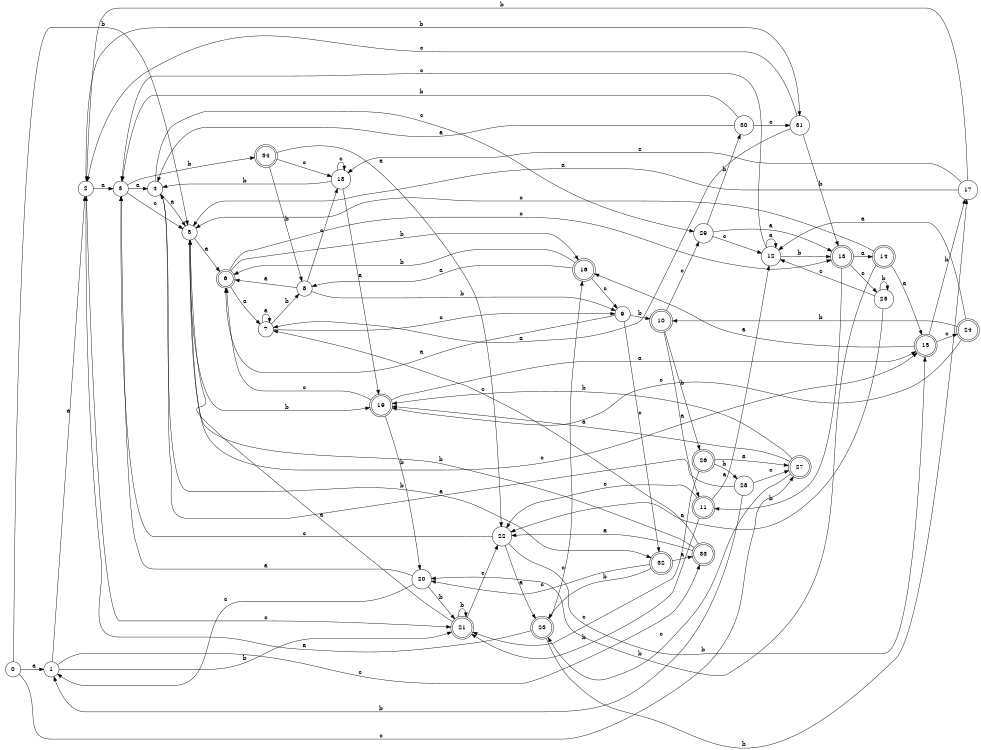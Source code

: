 digraph n28_5 {
__start0 [label="" shape="none"];

rankdir=LR;
size="8,5";

s0 [style="filled", color="black", fillcolor="white" shape="circle", label="0"];
s1 [style="filled", color="black", fillcolor="white" shape="circle", label="1"];
s2 [style="filled", color="black", fillcolor="white" shape="circle", label="2"];
s3 [style="filled", color="black", fillcolor="white" shape="circle", label="3"];
s4 [style="filled", color="black", fillcolor="white" shape="circle", label="4"];
s5 [style="filled", color="black", fillcolor="white" shape="circle", label="5"];
s6 [style="rounded,filled", color="black", fillcolor="white" shape="doublecircle", label="6"];
s7 [style="filled", color="black", fillcolor="white" shape="circle", label="7"];
s8 [style="filled", color="black", fillcolor="white" shape="circle", label="8"];
s9 [style="filled", color="black", fillcolor="white" shape="circle", label="9"];
s10 [style="rounded,filled", color="black", fillcolor="white" shape="doublecircle", label="10"];
s11 [style="rounded,filled", color="black", fillcolor="white" shape="doublecircle", label="11"];
s12 [style="filled", color="black", fillcolor="white" shape="circle", label="12"];
s13 [style="rounded,filled", color="black", fillcolor="white" shape="doublecircle", label="13"];
s14 [style="rounded,filled", color="black", fillcolor="white" shape="doublecircle", label="14"];
s15 [style="rounded,filled", color="black", fillcolor="white" shape="doublecircle", label="15"];
s16 [style="rounded,filled", color="black", fillcolor="white" shape="doublecircle", label="16"];
s17 [style="filled", color="black", fillcolor="white" shape="circle", label="17"];
s18 [style="filled", color="black", fillcolor="white" shape="circle", label="18"];
s19 [style="rounded,filled", color="black", fillcolor="white" shape="doublecircle", label="19"];
s20 [style="filled", color="black", fillcolor="white" shape="circle", label="20"];
s21 [style="rounded,filled", color="black", fillcolor="white" shape="doublecircle", label="21"];
s22 [style="filled", color="black", fillcolor="white" shape="circle", label="22"];
s23 [style="rounded,filled", color="black", fillcolor="white" shape="doublecircle", label="23"];
s24 [style="rounded,filled", color="black", fillcolor="white" shape="doublecircle", label="24"];
s25 [style="filled", color="black", fillcolor="white" shape="circle", label="25"];
s26 [style="rounded,filled", color="black", fillcolor="white" shape="doublecircle", label="26"];
s27 [style="rounded,filled", color="black", fillcolor="white" shape="doublecircle", label="27"];
s28 [style="filled", color="black", fillcolor="white" shape="circle", label="28"];
s29 [style="filled", color="black", fillcolor="white" shape="circle", label="29"];
s30 [style="filled", color="black", fillcolor="white" shape="circle", label="30"];
s31 [style="filled", color="black", fillcolor="white" shape="circle", label="31"];
s32 [style="rounded,filled", color="black", fillcolor="white" shape="doublecircle", label="32"];
s33 [style="rounded,filled", color="black", fillcolor="white" shape="doublecircle", label="33"];
s34 [style="rounded,filled", color="black", fillcolor="white" shape="doublecircle", label="34"];
s0 -> s1 [label="a"];
s0 -> s5 [label="b"];
s0 -> s27 [label="c"];
s1 -> s2 [label="a"];
s1 -> s21 [label="b"];
s1 -> s33 [label="c"];
s2 -> s3 [label="a"];
s2 -> s31 [label="b"];
s2 -> s21 [label="c"];
s3 -> s4 [label="a"];
s3 -> s34 [label="b"];
s3 -> s5 [label="c"];
s4 -> s5 [label="a"];
s4 -> s32 [label="b"];
s4 -> s29 [label="c"];
s5 -> s6 [label="a"];
s5 -> s19 [label="b"];
s5 -> s15 [label="c"];
s6 -> s7 [label="a"];
s6 -> s16 [label="b"];
s6 -> s13 [label="c"];
s7 -> s7 [label="a"];
s7 -> s8 [label="b"];
s7 -> s9 [label="c"];
s8 -> s6 [label="a"];
s8 -> s9 [label="b"];
s8 -> s18 [label="c"];
s9 -> s6 [label="a"];
s9 -> s10 [label="b"];
s9 -> s32 [label="c"];
s10 -> s11 [label="a"];
s10 -> s26 [label="b"];
s10 -> s29 [label="c"];
s11 -> s12 [label="a"];
s11 -> s21 [label="b"];
s11 -> s22 [label="c"];
s12 -> s12 [label="a"];
s12 -> s13 [label="b"];
s12 -> s3 [label="c"];
s13 -> s14 [label="a"];
s13 -> s11 [label="b"];
s13 -> s25 [label="c"];
s14 -> s15 [label="a"];
s14 -> s20 [label="b"];
s14 -> s5 [label="c"];
s15 -> s16 [label="a"];
s15 -> s17 [label="b"];
s15 -> s24 [label="c"];
s16 -> s8 [label="a"];
s16 -> s6 [label="b"];
s16 -> s9 [label="c"];
s17 -> s5 [label="a"];
s17 -> s2 [label="b"];
s17 -> s18 [label="c"];
s18 -> s19 [label="a"];
s18 -> s4 [label="b"];
s18 -> s18 [label="c"];
s19 -> s15 [label="a"];
s19 -> s20 [label="b"];
s19 -> s6 [label="c"];
s20 -> s3 [label="a"];
s20 -> s21 [label="b"];
s20 -> s1 [label="c"];
s21 -> s5 [label="a"];
s21 -> s21 [label="b"];
s21 -> s22 [label="c"];
s22 -> s23 [label="a"];
s22 -> s15 [label="b"];
s22 -> s3 [label="c"];
s23 -> s2 [label="a"];
s23 -> s17 [label="b"];
s23 -> s16 [label="c"];
s24 -> s12 [label="a"];
s24 -> s10 [label="b"];
s24 -> s19 [label="c"];
s25 -> s22 [label="a"];
s25 -> s25 [label="b"];
s25 -> s12 [label="c"];
s26 -> s27 [label="a"];
s26 -> s28 [label="b"];
s26 -> s21 [label="c"];
s27 -> s19 [label="a"];
s27 -> s19 [label="b"];
s27 -> s23 [label="c"];
s28 -> s4 [label="a"];
s28 -> s1 [label="b"];
s28 -> s27 [label="c"];
s29 -> s13 [label="a"];
s29 -> s30 [label="b"];
s29 -> s12 [label="c"];
s30 -> s4 [label="a"];
s30 -> s3 [label="b"];
s30 -> s31 [label="c"];
s31 -> s7 [label="a"];
s31 -> s13 [label="b"];
s31 -> s2 [label="c"];
s32 -> s33 [label="a"];
s32 -> s23 [label="b"];
s32 -> s20 [label="c"];
s33 -> s22 [label="a"];
s33 -> s5 [label="b"];
s33 -> s7 [label="c"];
s34 -> s22 [label="a"];
s34 -> s8 [label="b"];
s34 -> s18 [label="c"];

}